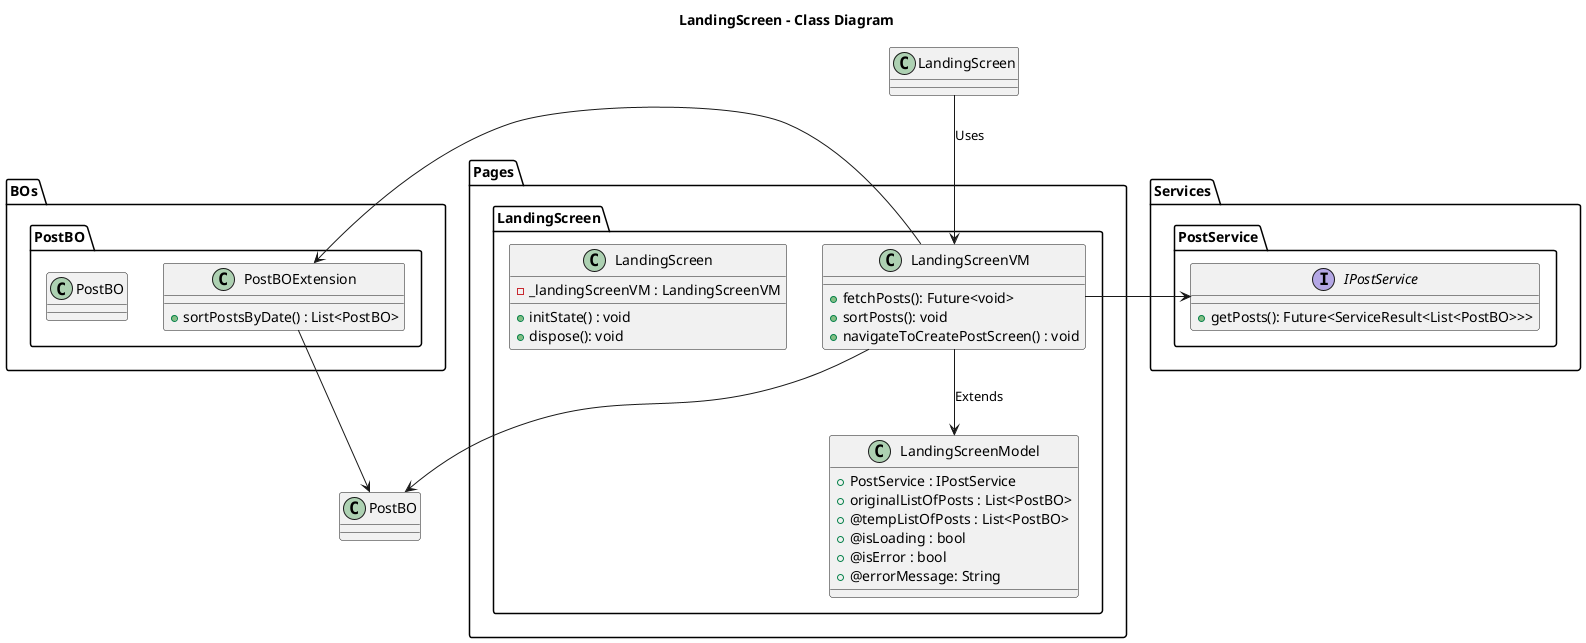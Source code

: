@startuml LandingScreen - Class

title **LandingScreen - Class Diagram**

package Pages{
    package LandingScreen{
        class LandingScreenModel{
            + PostService : IPostService
            + originalListOfPosts : List<PostBO>
            + @tempListOfPosts : List<PostBO>
            + @isLoading : bool
            + @isError : bool
            + @errorMessage: String
        }
        class LandingScreenVM{
            + fetchPosts(): Future<void>
            + sortPosts(): void
            + navigateToCreatePostScreen() : void
        }
        class LandingScreen{
            - _landingScreenVM : LandingScreenVM
            + initState() : void
            + dispose(): void
        }
    }
}

package BOs{
    package PostBO{
        class PostBO{
        }
        class PostBOExtension{
            + sortPostsByDate() : List<PostBO>
        }
    }
}

package Services{
    package PostService{
        interface IPostService{
            + getPosts(): Future<ServiceResult<List<PostBO>>>
        }
    }
}

LandingScreenVM --> LandingScreenModel : Extends
LandingScreen --> LandingScreenVM: Uses
LandingScreenVM --> PostBO
PostBOExtension --> PostBO
LandingScreenVM -> PostBOExtension
LandingScreenVM -> IPostService
@enduml